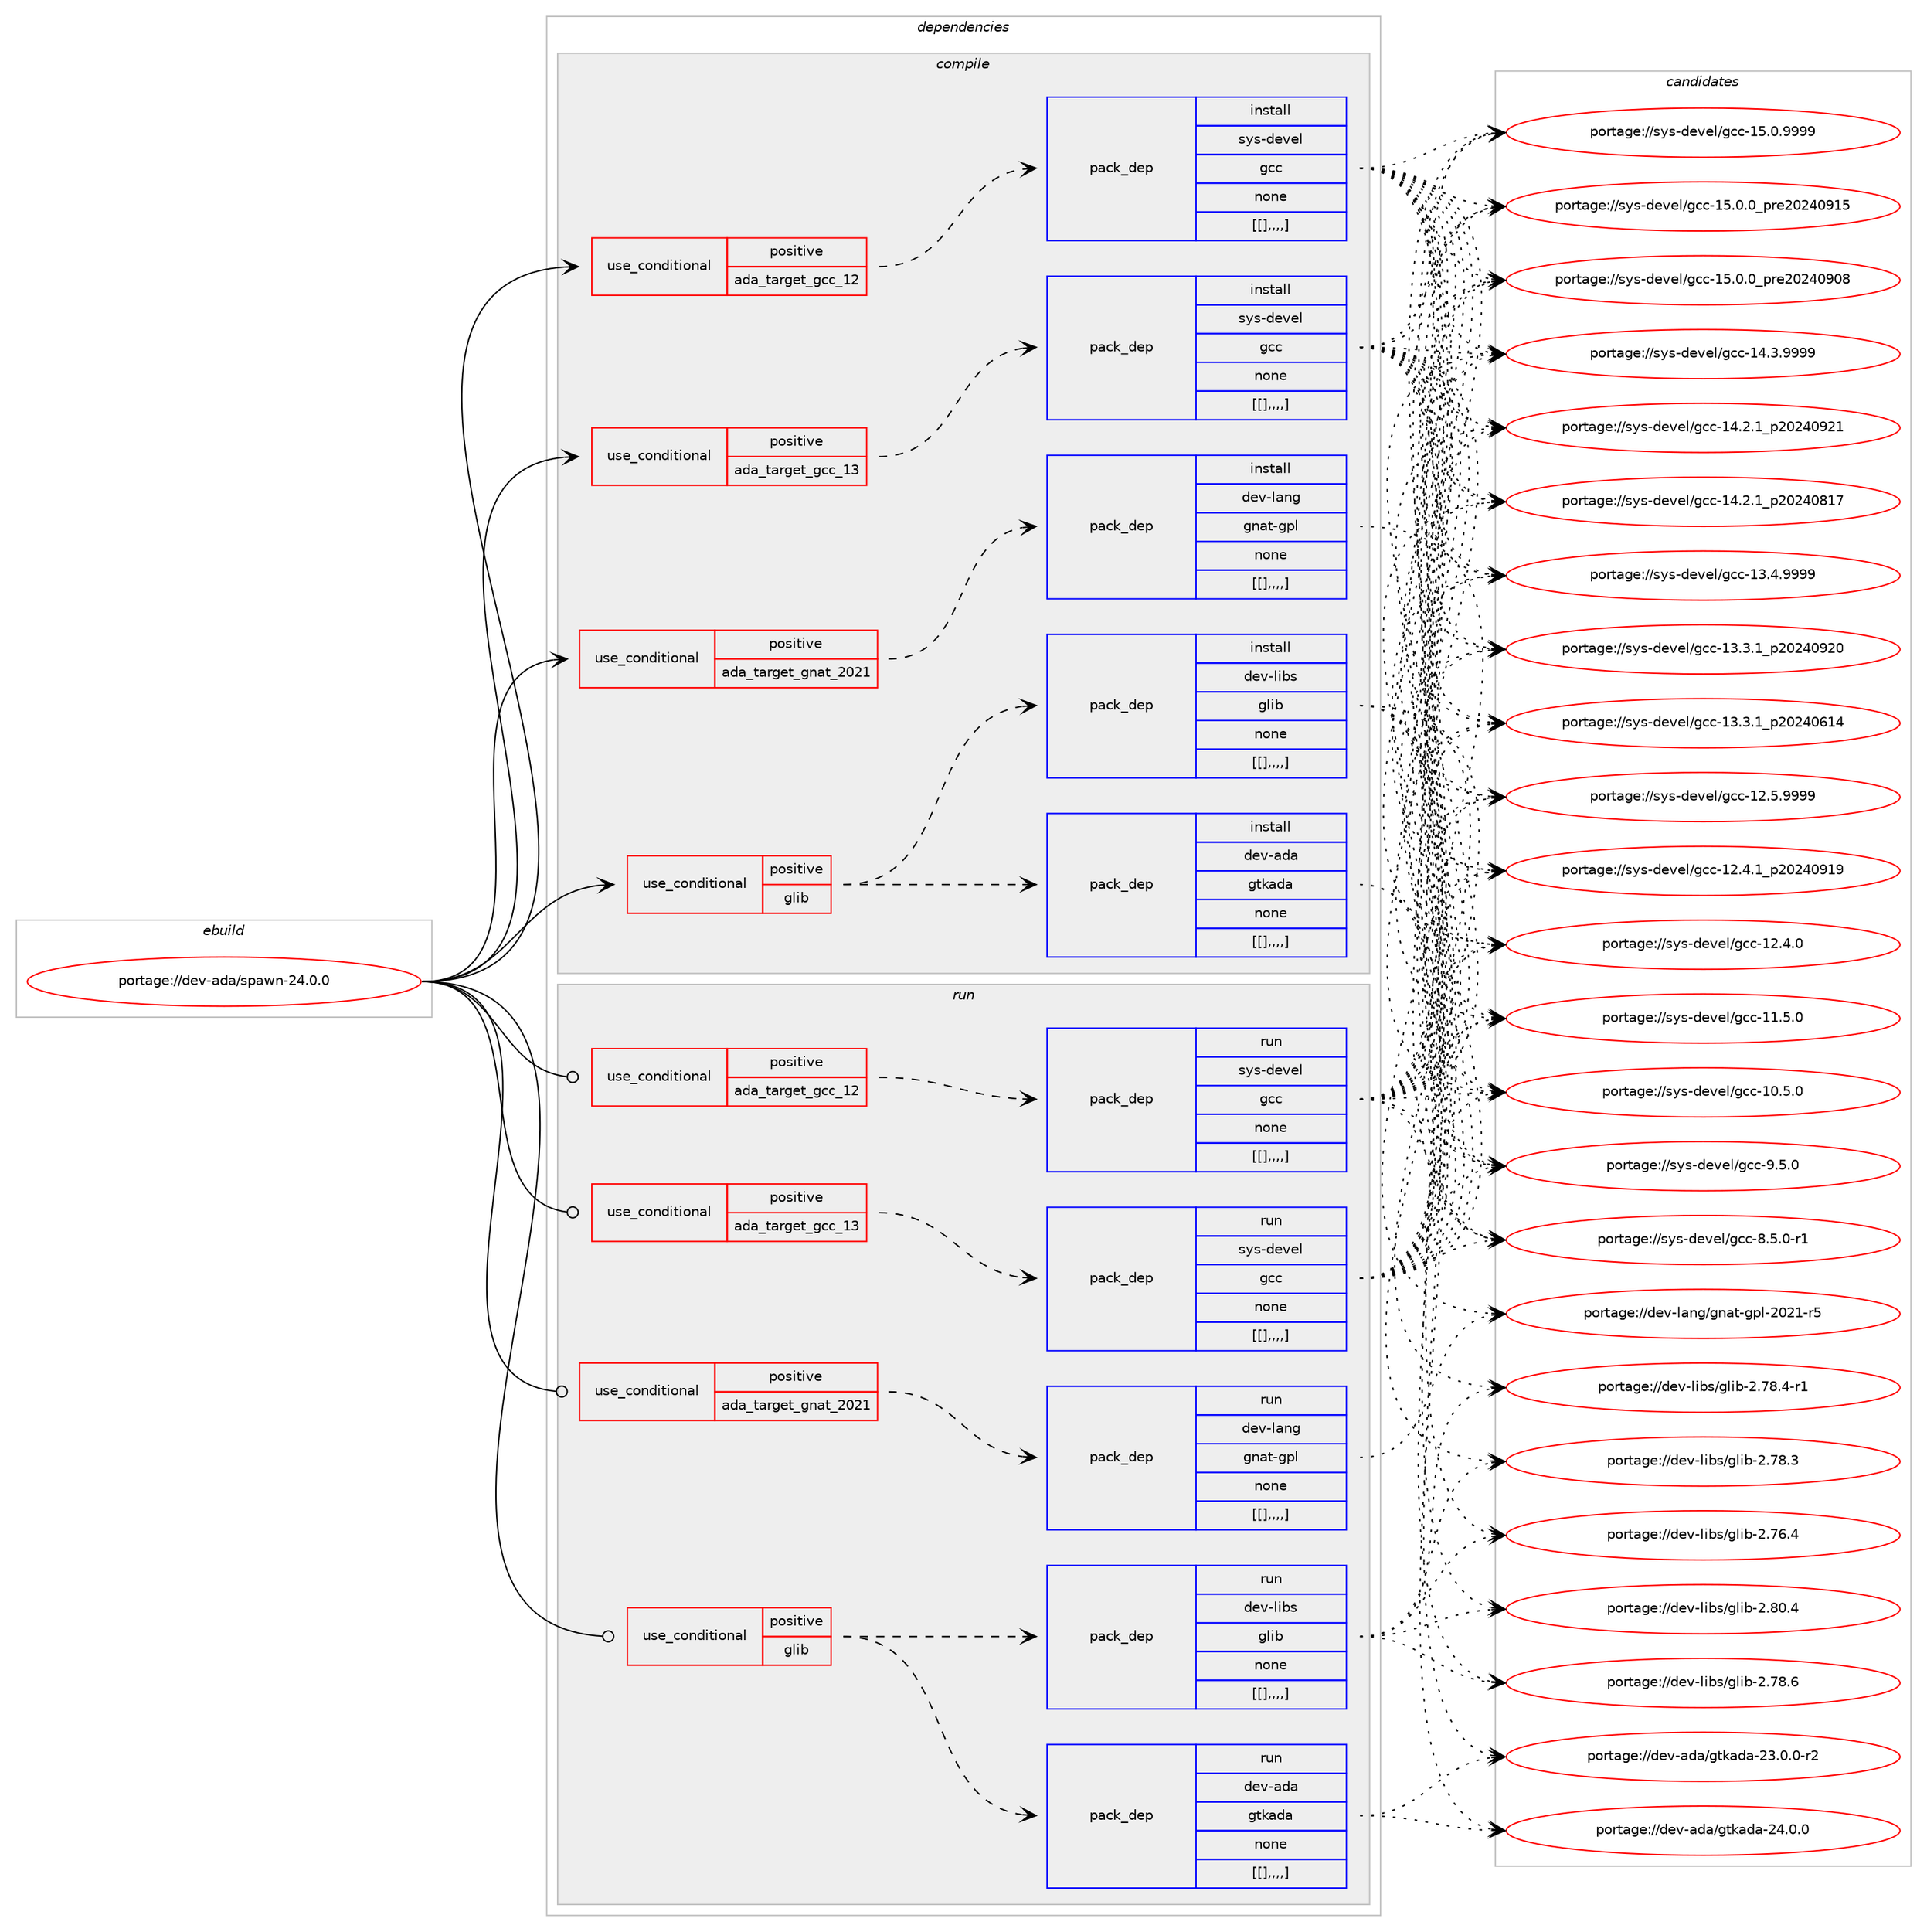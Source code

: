 digraph prolog {

# *************
# Graph options
# *************

newrank=true;
concentrate=true;
compound=true;
graph [rankdir=LR,fontname=Helvetica,fontsize=10,ranksep=1.5];#, ranksep=2.5, nodesep=0.2];
edge  [arrowhead=vee];
node  [fontname=Helvetica,fontsize=10];

# **********
# The ebuild
# **********

subgraph cluster_leftcol {
color=gray;
label=<<i>ebuild</i>>;
id [label="portage://dev-ada/spawn-24.0.0", color=red, width=4, href="../dev-ada/spawn-24.0.0.svg"];
}

# ****************
# The dependencies
# ****************

subgraph cluster_midcol {
color=gray;
label=<<i>dependencies</i>>;
subgraph cluster_compile {
fillcolor="#eeeeee";
style=filled;
label=<<i>compile</i>>;
subgraph cond16898 {
dependency63815 [label=<<TABLE BORDER="0" CELLBORDER="1" CELLSPACING="0" CELLPADDING="4"><TR><TD ROWSPAN="3" CELLPADDING="10">use_conditional</TD></TR><TR><TD>positive</TD></TR><TR><TD>ada_target_gcc_12</TD></TR></TABLE>>, shape=none, color=red];
subgraph pack46000 {
dependency63816 [label=<<TABLE BORDER="0" CELLBORDER="1" CELLSPACING="0" CELLPADDING="4" WIDTH="220"><TR><TD ROWSPAN="6" CELLPADDING="30">pack_dep</TD></TR><TR><TD WIDTH="110">install</TD></TR><TR><TD>sys-devel</TD></TR><TR><TD>gcc</TD></TR><TR><TD>none</TD></TR><TR><TD>[[],,,,]</TD></TR></TABLE>>, shape=none, color=blue];
}
dependency63815:e -> dependency63816:w [weight=20,style="dashed",arrowhead="vee"];
}
id:e -> dependency63815:w [weight=20,style="solid",arrowhead="vee"];
subgraph cond16899 {
dependency63817 [label=<<TABLE BORDER="0" CELLBORDER="1" CELLSPACING="0" CELLPADDING="4"><TR><TD ROWSPAN="3" CELLPADDING="10">use_conditional</TD></TR><TR><TD>positive</TD></TR><TR><TD>ada_target_gcc_13</TD></TR></TABLE>>, shape=none, color=red];
subgraph pack46001 {
dependency63818 [label=<<TABLE BORDER="0" CELLBORDER="1" CELLSPACING="0" CELLPADDING="4" WIDTH="220"><TR><TD ROWSPAN="6" CELLPADDING="30">pack_dep</TD></TR><TR><TD WIDTH="110">install</TD></TR><TR><TD>sys-devel</TD></TR><TR><TD>gcc</TD></TR><TR><TD>none</TD></TR><TR><TD>[[],,,,]</TD></TR></TABLE>>, shape=none, color=blue];
}
dependency63817:e -> dependency63818:w [weight=20,style="dashed",arrowhead="vee"];
}
id:e -> dependency63817:w [weight=20,style="solid",arrowhead="vee"];
subgraph cond16900 {
dependency63819 [label=<<TABLE BORDER="0" CELLBORDER="1" CELLSPACING="0" CELLPADDING="4"><TR><TD ROWSPAN="3" CELLPADDING="10">use_conditional</TD></TR><TR><TD>positive</TD></TR><TR><TD>ada_target_gnat_2021</TD></TR></TABLE>>, shape=none, color=red];
subgraph pack46002 {
dependency63820 [label=<<TABLE BORDER="0" CELLBORDER="1" CELLSPACING="0" CELLPADDING="4" WIDTH="220"><TR><TD ROWSPAN="6" CELLPADDING="30">pack_dep</TD></TR><TR><TD WIDTH="110">install</TD></TR><TR><TD>dev-lang</TD></TR><TR><TD>gnat-gpl</TD></TR><TR><TD>none</TD></TR><TR><TD>[[],,,,]</TD></TR></TABLE>>, shape=none, color=blue];
}
dependency63819:e -> dependency63820:w [weight=20,style="dashed",arrowhead="vee"];
}
id:e -> dependency63819:w [weight=20,style="solid",arrowhead="vee"];
subgraph cond16901 {
dependency63821 [label=<<TABLE BORDER="0" CELLBORDER="1" CELLSPACING="0" CELLPADDING="4"><TR><TD ROWSPAN="3" CELLPADDING="10">use_conditional</TD></TR><TR><TD>positive</TD></TR><TR><TD>glib</TD></TR></TABLE>>, shape=none, color=red];
subgraph pack46003 {
dependency63822 [label=<<TABLE BORDER="0" CELLBORDER="1" CELLSPACING="0" CELLPADDING="4" WIDTH="220"><TR><TD ROWSPAN="6" CELLPADDING="30">pack_dep</TD></TR><TR><TD WIDTH="110">install</TD></TR><TR><TD>dev-ada</TD></TR><TR><TD>gtkada</TD></TR><TR><TD>none</TD></TR><TR><TD>[[],,,,]</TD></TR></TABLE>>, shape=none, color=blue];
}
dependency63821:e -> dependency63822:w [weight=20,style="dashed",arrowhead="vee"];
subgraph pack46004 {
dependency63823 [label=<<TABLE BORDER="0" CELLBORDER="1" CELLSPACING="0" CELLPADDING="4" WIDTH="220"><TR><TD ROWSPAN="6" CELLPADDING="30">pack_dep</TD></TR><TR><TD WIDTH="110">install</TD></TR><TR><TD>dev-libs</TD></TR><TR><TD>glib</TD></TR><TR><TD>none</TD></TR><TR><TD>[[],,,,]</TD></TR></TABLE>>, shape=none, color=blue];
}
dependency63821:e -> dependency63823:w [weight=20,style="dashed",arrowhead="vee"];
}
id:e -> dependency63821:w [weight=20,style="solid",arrowhead="vee"];
}
subgraph cluster_compileandrun {
fillcolor="#eeeeee";
style=filled;
label=<<i>compile and run</i>>;
}
subgraph cluster_run {
fillcolor="#eeeeee";
style=filled;
label=<<i>run</i>>;
subgraph cond16902 {
dependency63824 [label=<<TABLE BORDER="0" CELLBORDER="1" CELLSPACING="0" CELLPADDING="4"><TR><TD ROWSPAN="3" CELLPADDING="10">use_conditional</TD></TR><TR><TD>positive</TD></TR><TR><TD>ada_target_gcc_12</TD></TR></TABLE>>, shape=none, color=red];
subgraph pack46005 {
dependency63825 [label=<<TABLE BORDER="0" CELLBORDER="1" CELLSPACING="0" CELLPADDING="4" WIDTH="220"><TR><TD ROWSPAN="6" CELLPADDING="30">pack_dep</TD></TR><TR><TD WIDTH="110">run</TD></TR><TR><TD>sys-devel</TD></TR><TR><TD>gcc</TD></TR><TR><TD>none</TD></TR><TR><TD>[[],,,,]</TD></TR></TABLE>>, shape=none, color=blue];
}
dependency63824:e -> dependency63825:w [weight=20,style="dashed",arrowhead="vee"];
}
id:e -> dependency63824:w [weight=20,style="solid",arrowhead="odot"];
subgraph cond16903 {
dependency63826 [label=<<TABLE BORDER="0" CELLBORDER="1" CELLSPACING="0" CELLPADDING="4"><TR><TD ROWSPAN="3" CELLPADDING="10">use_conditional</TD></TR><TR><TD>positive</TD></TR><TR><TD>ada_target_gcc_13</TD></TR></TABLE>>, shape=none, color=red];
subgraph pack46006 {
dependency63827 [label=<<TABLE BORDER="0" CELLBORDER="1" CELLSPACING="0" CELLPADDING="4" WIDTH="220"><TR><TD ROWSPAN="6" CELLPADDING="30">pack_dep</TD></TR><TR><TD WIDTH="110">run</TD></TR><TR><TD>sys-devel</TD></TR><TR><TD>gcc</TD></TR><TR><TD>none</TD></TR><TR><TD>[[],,,,]</TD></TR></TABLE>>, shape=none, color=blue];
}
dependency63826:e -> dependency63827:w [weight=20,style="dashed",arrowhead="vee"];
}
id:e -> dependency63826:w [weight=20,style="solid",arrowhead="odot"];
subgraph cond16904 {
dependency63828 [label=<<TABLE BORDER="0" CELLBORDER="1" CELLSPACING="0" CELLPADDING="4"><TR><TD ROWSPAN="3" CELLPADDING="10">use_conditional</TD></TR><TR><TD>positive</TD></TR><TR><TD>ada_target_gnat_2021</TD></TR></TABLE>>, shape=none, color=red];
subgraph pack46007 {
dependency63829 [label=<<TABLE BORDER="0" CELLBORDER="1" CELLSPACING="0" CELLPADDING="4" WIDTH="220"><TR><TD ROWSPAN="6" CELLPADDING="30">pack_dep</TD></TR><TR><TD WIDTH="110">run</TD></TR><TR><TD>dev-lang</TD></TR><TR><TD>gnat-gpl</TD></TR><TR><TD>none</TD></TR><TR><TD>[[],,,,]</TD></TR></TABLE>>, shape=none, color=blue];
}
dependency63828:e -> dependency63829:w [weight=20,style="dashed",arrowhead="vee"];
}
id:e -> dependency63828:w [weight=20,style="solid",arrowhead="odot"];
subgraph cond16905 {
dependency63830 [label=<<TABLE BORDER="0" CELLBORDER="1" CELLSPACING="0" CELLPADDING="4"><TR><TD ROWSPAN="3" CELLPADDING="10">use_conditional</TD></TR><TR><TD>positive</TD></TR><TR><TD>glib</TD></TR></TABLE>>, shape=none, color=red];
subgraph pack46008 {
dependency63831 [label=<<TABLE BORDER="0" CELLBORDER="1" CELLSPACING="0" CELLPADDING="4" WIDTH="220"><TR><TD ROWSPAN="6" CELLPADDING="30">pack_dep</TD></TR><TR><TD WIDTH="110">run</TD></TR><TR><TD>dev-ada</TD></TR><TR><TD>gtkada</TD></TR><TR><TD>none</TD></TR><TR><TD>[[],,,,]</TD></TR></TABLE>>, shape=none, color=blue];
}
dependency63830:e -> dependency63831:w [weight=20,style="dashed",arrowhead="vee"];
subgraph pack46009 {
dependency63832 [label=<<TABLE BORDER="0" CELLBORDER="1" CELLSPACING="0" CELLPADDING="4" WIDTH="220"><TR><TD ROWSPAN="6" CELLPADDING="30">pack_dep</TD></TR><TR><TD WIDTH="110">run</TD></TR><TR><TD>dev-libs</TD></TR><TR><TD>glib</TD></TR><TR><TD>none</TD></TR><TR><TD>[[],,,,]</TD></TR></TABLE>>, shape=none, color=blue];
}
dependency63830:e -> dependency63832:w [weight=20,style="dashed",arrowhead="vee"];
}
id:e -> dependency63830:w [weight=20,style="solid",arrowhead="odot"];
}
}

# **************
# The candidates
# **************

subgraph cluster_choices {
rank=same;
color=gray;
label=<<i>candidates</i>>;

subgraph choice46000 {
color=black;
nodesep=1;
choice1151211154510010111810110847103999945495346484657575757 [label="portage://sys-devel/gcc-15.0.9999", color=red, width=4,href="../sys-devel/gcc-15.0.9999.svg"];
choice1151211154510010111810110847103999945495346484648951121141015048505248574953 [label="portage://sys-devel/gcc-15.0.0_pre20240915", color=red, width=4,href="../sys-devel/gcc-15.0.0_pre20240915.svg"];
choice1151211154510010111810110847103999945495346484648951121141015048505248574856 [label="portage://sys-devel/gcc-15.0.0_pre20240908", color=red, width=4,href="../sys-devel/gcc-15.0.0_pre20240908.svg"];
choice1151211154510010111810110847103999945495246514657575757 [label="portage://sys-devel/gcc-14.3.9999", color=red, width=4,href="../sys-devel/gcc-14.3.9999.svg"];
choice1151211154510010111810110847103999945495246504649951125048505248575049 [label="portage://sys-devel/gcc-14.2.1_p20240921", color=red, width=4,href="../sys-devel/gcc-14.2.1_p20240921.svg"];
choice1151211154510010111810110847103999945495246504649951125048505248564955 [label="portage://sys-devel/gcc-14.2.1_p20240817", color=red, width=4,href="../sys-devel/gcc-14.2.1_p20240817.svg"];
choice1151211154510010111810110847103999945495146524657575757 [label="portage://sys-devel/gcc-13.4.9999", color=red, width=4,href="../sys-devel/gcc-13.4.9999.svg"];
choice1151211154510010111810110847103999945495146514649951125048505248575048 [label="portage://sys-devel/gcc-13.3.1_p20240920", color=red, width=4,href="../sys-devel/gcc-13.3.1_p20240920.svg"];
choice1151211154510010111810110847103999945495146514649951125048505248544952 [label="portage://sys-devel/gcc-13.3.1_p20240614", color=red, width=4,href="../sys-devel/gcc-13.3.1_p20240614.svg"];
choice1151211154510010111810110847103999945495046534657575757 [label="portage://sys-devel/gcc-12.5.9999", color=red, width=4,href="../sys-devel/gcc-12.5.9999.svg"];
choice1151211154510010111810110847103999945495046524649951125048505248574957 [label="portage://sys-devel/gcc-12.4.1_p20240919", color=red, width=4,href="../sys-devel/gcc-12.4.1_p20240919.svg"];
choice1151211154510010111810110847103999945495046524648 [label="portage://sys-devel/gcc-12.4.0", color=red, width=4,href="../sys-devel/gcc-12.4.0.svg"];
choice1151211154510010111810110847103999945494946534648 [label="portage://sys-devel/gcc-11.5.0", color=red, width=4,href="../sys-devel/gcc-11.5.0.svg"];
choice1151211154510010111810110847103999945494846534648 [label="portage://sys-devel/gcc-10.5.0", color=red, width=4,href="../sys-devel/gcc-10.5.0.svg"];
choice11512111545100101118101108471039999455746534648 [label="portage://sys-devel/gcc-9.5.0", color=red, width=4,href="../sys-devel/gcc-9.5.0.svg"];
choice115121115451001011181011084710399994556465346484511449 [label="portage://sys-devel/gcc-8.5.0-r1", color=red, width=4,href="../sys-devel/gcc-8.5.0-r1.svg"];
dependency63816:e -> choice1151211154510010111810110847103999945495346484657575757:w [style=dotted,weight="100"];
dependency63816:e -> choice1151211154510010111810110847103999945495346484648951121141015048505248574953:w [style=dotted,weight="100"];
dependency63816:e -> choice1151211154510010111810110847103999945495346484648951121141015048505248574856:w [style=dotted,weight="100"];
dependency63816:e -> choice1151211154510010111810110847103999945495246514657575757:w [style=dotted,weight="100"];
dependency63816:e -> choice1151211154510010111810110847103999945495246504649951125048505248575049:w [style=dotted,weight="100"];
dependency63816:e -> choice1151211154510010111810110847103999945495246504649951125048505248564955:w [style=dotted,weight="100"];
dependency63816:e -> choice1151211154510010111810110847103999945495146524657575757:w [style=dotted,weight="100"];
dependency63816:e -> choice1151211154510010111810110847103999945495146514649951125048505248575048:w [style=dotted,weight="100"];
dependency63816:e -> choice1151211154510010111810110847103999945495146514649951125048505248544952:w [style=dotted,weight="100"];
dependency63816:e -> choice1151211154510010111810110847103999945495046534657575757:w [style=dotted,weight="100"];
dependency63816:e -> choice1151211154510010111810110847103999945495046524649951125048505248574957:w [style=dotted,weight="100"];
dependency63816:e -> choice1151211154510010111810110847103999945495046524648:w [style=dotted,weight="100"];
dependency63816:e -> choice1151211154510010111810110847103999945494946534648:w [style=dotted,weight="100"];
dependency63816:e -> choice1151211154510010111810110847103999945494846534648:w [style=dotted,weight="100"];
dependency63816:e -> choice11512111545100101118101108471039999455746534648:w [style=dotted,weight="100"];
dependency63816:e -> choice115121115451001011181011084710399994556465346484511449:w [style=dotted,weight="100"];
}
subgraph choice46001 {
color=black;
nodesep=1;
choice1151211154510010111810110847103999945495346484657575757 [label="portage://sys-devel/gcc-15.0.9999", color=red, width=4,href="../sys-devel/gcc-15.0.9999.svg"];
choice1151211154510010111810110847103999945495346484648951121141015048505248574953 [label="portage://sys-devel/gcc-15.0.0_pre20240915", color=red, width=4,href="../sys-devel/gcc-15.0.0_pre20240915.svg"];
choice1151211154510010111810110847103999945495346484648951121141015048505248574856 [label="portage://sys-devel/gcc-15.0.0_pre20240908", color=red, width=4,href="../sys-devel/gcc-15.0.0_pre20240908.svg"];
choice1151211154510010111810110847103999945495246514657575757 [label="portage://sys-devel/gcc-14.3.9999", color=red, width=4,href="../sys-devel/gcc-14.3.9999.svg"];
choice1151211154510010111810110847103999945495246504649951125048505248575049 [label="portage://sys-devel/gcc-14.2.1_p20240921", color=red, width=4,href="../sys-devel/gcc-14.2.1_p20240921.svg"];
choice1151211154510010111810110847103999945495246504649951125048505248564955 [label="portage://sys-devel/gcc-14.2.1_p20240817", color=red, width=4,href="../sys-devel/gcc-14.2.1_p20240817.svg"];
choice1151211154510010111810110847103999945495146524657575757 [label="portage://sys-devel/gcc-13.4.9999", color=red, width=4,href="../sys-devel/gcc-13.4.9999.svg"];
choice1151211154510010111810110847103999945495146514649951125048505248575048 [label="portage://sys-devel/gcc-13.3.1_p20240920", color=red, width=4,href="../sys-devel/gcc-13.3.1_p20240920.svg"];
choice1151211154510010111810110847103999945495146514649951125048505248544952 [label="portage://sys-devel/gcc-13.3.1_p20240614", color=red, width=4,href="../sys-devel/gcc-13.3.1_p20240614.svg"];
choice1151211154510010111810110847103999945495046534657575757 [label="portage://sys-devel/gcc-12.5.9999", color=red, width=4,href="../sys-devel/gcc-12.5.9999.svg"];
choice1151211154510010111810110847103999945495046524649951125048505248574957 [label="portage://sys-devel/gcc-12.4.1_p20240919", color=red, width=4,href="../sys-devel/gcc-12.4.1_p20240919.svg"];
choice1151211154510010111810110847103999945495046524648 [label="portage://sys-devel/gcc-12.4.0", color=red, width=4,href="../sys-devel/gcc-12.4.0.svg"];
choice1151211154510010111810110847103999945494946534648 [label="portage://sys-devel/gcc-11.5.0", color=red, width=4,href="../sys-devel/gcc-11.5.0.svg"];
choice1151211154510010111810110847103999945494846534648 [label="portage://sys-devel/gcc-10.5.0", color=red, width=4,href="../sys-devel/gcc-10.5.0.svg"];
choice11512111545100101118101108471039999455746534648 [label="portage://sys-devel/gcc-9.5.0", color=red, width=4,href="../sys-devel/gcc-9.5.0.svg"];
choice115121115451001011181011084710399994556465346484511449 [label="portage://sys-devel/gcc-8.5.0-r1", color=red, width=4,href="../sys-devel/gcc-8.5.0-r1.svg"];
dependency63818:e -> choice1151211154510010111810110847103999945495346484657575757:w [style=dotted,weight="100"];
dependency63818:e -> choice1151211154510010111810110847103999945495346484648951121141015048505248574953:w [style=dotted,weight="100"];
dependency63818:e -> choice1151211154510010111810110847103999945495346484648951121141015048505248574856:w [style=dotted,weight="100"];
dependency63818:e -> choice1151211154510010111810110847103999945495246514657575757:w [style=dotted,weight="100"];
dependency63818:e -> choice1151211154510010111810110847103999945495246504649951125048505248575049:w [style=dotted,weight="100"];
dependency63818:e -> choice1151211154510010111810110847103999945495246504649951125048505248564955:w [style=dotted,weight="100"];
dependency63818:e -> choice1151211154510010111810110847103999945495146524657575757:w [style=dotted,weight="100"];
dependency63818:e -> choice1151211154510010111810110847103999945495146514649951125048505248575048:w [style=dotted,weight="100"];
dependency63818:e -> choice1151211154510010111810110847103999945495146514649951125048505248544952:w [style=dotted,weight="100"];
dependency63818:e -> choice1151211154510010111810110847103999945495046534657575757:w [style=dotted,weight="100"];
dependency63818:e -> choice1151211154510010111810110847103999945495046524649951125048505248574957:w [style=dotted,weight="100"];
dependency63818:e -> choice1151211154510010111810110847103999945495046524648:w [style=dotted,weight="100"];
dependency63818:e -> choice1151211154510010111810110847103999945494946534648:w [style=dotted,weight="100"];
dependency63818:e -> choice1151211154510010111810110847103999945494846534648:w [style=dotted,weight="100"];
dependency63818:e -> choice11512111545100101118101108471039999455746534648:w [style=dotted,weight="100"];
dependency63818:e -> choice115121115451001011181011084710399994556465346484511449:w [style=dotted,weight="100"];
}
subgraph choice46002 {
color=black;
nodesep=1;
choice100101118451089711010347103110971164510311210845504850494511453 [label="portage://dev-lang/gnat-gpl-2021-r5", color=red, width=4,href="../dev-lang/gnat-gpl-2021-r5.svg"];
dependency63820:e -> choice100101118451089711010347103110971164510311210845504850494511453:w [style=dotted,weight="100"];
}
subgraph choice46003 {
color=black;
nodesep=1;
choice10010111845971009747103116107971009745505246484648 [label="portage://dev-ada/gtkada-24.0.0", color=red, width=4,href="../dev-ada/gtkada-24.0.0.svg"];
choice100101118459710097471031161079710097455051464846484511450 [label="portage://dev-ada/gtkada-23.0.0-r2", color=red, width=4,href="../dev-ada/gtkada-23.0.0-r2.svg"];
dependency63822:e -> choice10010111845971009747103116107971009745505246484648:w [style=dotted,weight="100"];
dependency63822:e -> choice100101118459710097471031161079710097455051464846484511450:w [style=dotted,weight="100"];
}
subgraph choice46004 {
color=black;
nodesep=1;
choice1001011184510810598115471031081059845504656484652 [label="portage://dev-libs/glib-2.80.4", color=red, width=4,href="../dev-libs/glib-2.80.4.svg"];
choice1001011184510810598115471031081059845504655564654 [label="portage://dev-libs/glib-2.78.6", color=red, width=4,href="../dev-libs/glib-2.78.6.svg"];
choice10010111845108105981154710310810598455046555646524511449 [label="portage://dev-libs/glib-2.78.4-r1", color=red, width=4,href="../dev-libs/glib-2.78.4-r1.svg"];
choice1001011184510810598115471031081059845504655564651 [label="portage://dev-libs/glib-2.78.3", color=red, width=4,href="../dev-libs/glib-2.78.3.svg"];
choice1001011184510810598115471031081059845504655544652 [label="portage://dev-libs/glib-2.76.4", color=red, width=4,href="../dev-libs/glib-2.76.4.svg"];
dependency63823:e -> choice1001011184510810598115471031081059845504656484652:w [style=dotted,weight="100"];
dependency63823:e -> choice1001011184510810598115471031081059845504655564654:w [style=dotted,weight="100"];
dependency63823:e -> choice10010111845108105981154710310810598455046555646524511449:w [style=dotted,weight="100"];
dependency63823:e -> choice1001011184510810598115471031081059845504655564651:w [style=dotted,weight="100"];
dependency63823:e -> choice1001011184510810598115471031081059845504655544652:w [style=dotted,weight="100"];
}
subgraph choice46005 {
color=black;
nodesep=1;
choice1151211154510010111810110847103999945495346484657575757 [label="portage://sys-devel/gcc-15.0.9999", color=red, width=4,href="../sys-devel/gcc-15.0.9999.svg"];
choice1151211154510010111810110847103999945495346484648951121141015048505248574953 [label="portage://sys-devel/gcc-15.0.0_pre20240915", color=red, width=4,href="../sys-devel/gcc-15.0.0_pre20240915.svg"];
choice1151211154510010111810110847103999945495346484648951121141015048505248574856 [label="portage://sys-devel/gcc-15.0.0_pre20240908", color=red, width=4,href="../sys-devel/gcc-15.0.0_pre20240908.svg"];
choice1151211154510010111810110847103999945495246514657575757 [label="portage://sys-devel/gcc-14.3.9999", color=red, width=4,href="../sys-devel/gcc-14.3.9999.svg"];
choice1151211154510010111810110847103999945495246504649951125048505248575049 [label="portage://sys-devel/gcc-14.2.1_p20240921", color=red, width=4,href="../sys-devel/gcc-14.2.1_p20240921.svg"];
choice1151211154510010111810110847103999945495246504649951125048505248564955 [label="portage://sys-devel/gcc-14.2.1_p20240817", color=red, width=4,href="../sys-devel/gcc-14.2.1_p20240817.svg"];
choice1151211154510010111810110847103999945495146524657575757 [label="portage://sys-devel/gcc-13.4.9999", color=red, width=4,href="../sys-devel/gcc-13.4.9999.svg"];
choice1151211154510010111810110847103999945495146514649951125048505248575048 [label="portage://sys-devel/gcc-13.3.1_p20240920", color=red, width=4,href="../sys-devel/gcc-13.3.1_p20240920.svg"];
choice1151211154510010111810110847103999945495146514649951125048505248544952 [label="portage://sys-devel/gcc-13.3.1_p20240614", color=red, width=4,href="../sys-devel/gcc-13.3.1_p20240614.svg"];
choice1151211154510010111810110847103999945495046534657575757 [label="portage://sys-devel/gcc-12.5.9999", color=red, width=4,href="../sys-devel/gcc-12.5.9999.svg"];
choice1151211154510010111810110847103999945495046524649951125048505248574957 [label="portage://sys-devel/gcc-12.4.1_p20240919", color=red, width=4,href="../sys-devel/gcc-12.4.1_p20240919.svg"];
choice1151211154510010111810110847103999945495046524648 [label="portage://sys-devel/gcc-12.4.0", color=red, width=4,href="../sys-devel/gcc-12.4.0.svg"];
choice1151211154510010111810110847103999945494946534648 [label="portage://sys-devel/gcc-11.5.0", color=red, width=4,href="../sys-devel/gcc-11.5.0.svg"];
choice1151211154510010111810110847103999945494846534648 [label="portage://sys-devel/gcc-10.5.0", color=red, width=4,href="../sys-devel/gcc-10.5.0.svg"];
choice11512111545100101118101108471039999455746534648 [label="portage://sys-devel/gcc-9.5.0", color=red, width=4,href="../sys-devel/gcc-9.5.0.svg"];
choice115121115451001011181011084710399994556465346484511449 [label="portage://sys-devel/gcc-8.5.0-r1", color=red, width=4,href="../sys-devel/gcc-8.5.0-r1.svg"];
dependency63825:e -> choice1151211154510010111810110847103999945495346484657575757:w [style=dotted,weight="100"];
dependency63825:e -> choice1151211154510010111810110847103999945495346484648951121141015048505248574953:w [style=dotted,weight="100"];
dependency63825:e -> choice1151211154510010111810110847103999945495346484648951121141015048505248574856:w [style=dotted,weight="100"];
dependency63825:e -> choice1151211154510010111810110847103999945495246514657575757:w [style=dotted,weight="100"];
dependency63825:e -> choice1151211154510010111810110847103999945495246504649951125048505248575049:w [style=dotted,weight="100"];
dependency63825:e -> choice1151211154510010111810110847103999945495246504649951125048505248564955:w [style=dotted,weight="100"];
dependency63825:e -> choice1151211154510010111810110847103999945495146524657575757:w [style=dotted,weight="100"];
dependency63825:e -> choice1151211154510010111810110847103999945495146514649951125048505248575048:w [style=dotted,weight="100"];
dependency63825:e -> choice1151211154510010111810110847103999945495146514649951125048505248544952:w [style=dotted,weight="100"];
dependency63825:e -> choice1151211154510010111810110847103999945495046534657575757:w [style=dotted,weight="100"];
dependency63825:e -> choice1151211154510010111810110847103999945495046524649951125048505248574957:w [style=dotted,weight="100"];
dependency63825:e -> choice1151211154510010111810110847103999945495046524648:w [style=dotted,weight="100"];
dependency63825:e -> choice1151211154510010111810110847103999945494946534648:w [style=dotted,weight="100"];
dependency63825:e -> choice1151211154510010111810110847103999945494846534648:w [style=dotted,weight="100"];
dependency63825:e -> choice11512111545100101118101108471039999455746534648:w [style=dotted,weight="100"];
dependency63825:e -> choice115121115451001011181011084710399994556465346484511449:w [style=dotted,weight="100"];
}
subgraph choice46006 {
color=black;
nodesep=1;
choice1151211154510010111810110847103999945495346484657575757 [label="portage://sys-devel/gcc-15.0.9999", color=red, width=4,href="../sys-devel/gcc-15.0.9999.svg"];
choice1151211154510010111810110847103999945495346484648951121141015048505248574953 [label="portage://sys-devel/gcc-15.0.0_pre20240915", color=red, width=4,href="../sys-devel/gcc-15.0.0_pre20240915.svg"];
choice1151211154510010111810110847103999945495346484648951121141015048505248574856 [label="portage://sys-devel/gcc-15.0.0_pre20240908", color=red, width=4,href="../sys-devel/gcc-15.0.0_pre20240908.svg"];
choice1151211154510010111810110847103999945495246514657575757 [label="portage://sys-devel/gcc-14.3.9999", color=red, width=4,href="../sys-devel/gcc-14.3.9999.svg"];
choice1151211154510010111810110847103999945495246504649951125048505248575049 [label="portage://sys-devel/gcc-14.2.1_p20240921", color=red, width=4,href="../sys-devel/gcc-14.2.1_p20240921.svg"];
choice1151211154510010111810110847103999945495246504649951125048505248564955 [label="portage://sys-devel/gcc-14.2.1_p20240817", color=red, width=4,href="../sys-devel/gcc-14.2.1_p20240817.svg"];
choice1151211154510010111810110847103999945495146524657575757 [label="portage://sys-devel/gcc-13.4.9999", color=red, width=4,href="../sys-devel/gcc-13.4.9999.svg"];
choice1151211154510010111810110847103999945495146514649951125048505248575048 [label="portage://sys-devel/gcc-13.3.1_p20240920", color=red, width=4,href="../sys-devel/gcc-13.3.1_p20240920.svg"];
choice1151211154510010111810110847103999945495146514649951125048505248544952 [label="portage://sys-devel/gcc-13.3.1_p20240614", color=red, width=4,href="../sys-devel/gcc-13.3.1_p20240614.svg"];
choice1151211154510010111810110847103999945495046534657575757 [label="portage://sys-devel/gcc-12.5.9999", color=red, width=4,href="../sys-devel/gcc-12.5.9999.svg"];
choice1151211154510010111810110847103999945495046524649951125048505248574957 [label="portage://sys-devel/gcc-12.4.1_p20240919", color=red, width=4,href="../sys-devel/gcc-12.4.1_p20240919.svg"];
choice1151211154510010111810110847103999945495046524648 [label="portage://sys-devel/gcc-12.4.0", color=red, width=4,href="../sys-devel/gcc-12.4.0.svg"];
choice1151211154510010111810110847103999945494946534648 [label="portage://sys-devel/gcc-11.5.0", color=red, width=4,href="../sys-devel/gcc-11.5.0.svg"];
choice1151211154510010111810110847103999945494846534648 [label="portage://sys-devel/gcc-10.5.0", color=red, width=4,href="../sys-devel/gcc-10.5.0.svg"];
choice11512111545100101118101108471039999455746534648 [label="portage://sys-devel/gcc-9.5.0", color=red, width=4,href="../sys-devel/gcc-9.5.0.svg"];
choice115121115451001011181011084710399994556465346484511449 [label="portage://sys-devel/gcc-8.5.0-r1", color=red, width=4,href="../sys-devel/gcc-8.5.0-r1.svg"];
dependency63827:e -> choice1151211154510010111810110847103999945495346484657575757:w [style=dotted,weight="100"];
dependency63827:e -> choice1151211154510010111810110847103999945495346484648951121141015048505248574953:w [style=dotted,weight="100"];
dependency63827:e -> choice1151211154510010111810110847103999945495346484648951121141015048505248574856:w [style=dotted,weight="100"];
dependency63827:e -> choice1151211154510010111810110847103999945495246514657575757:w [style=dotted,weight="100"];
dependency63827:e -> choice1151211154510010111810110847103999945495246504649951125048505248575049:w [style=dotted,weight="100"];
dependency63827:e -> choice1151211154510010111810110847103999945495246504649951125048505248564955:w [style=dotted,weight="100"];
dependency63827:e -> choice1151211154510010111810110847103999945495146524657575757:w [style=dotted,weight="100"];
dependency63827:e -> choice1151211154510010111810110847103999945495146514649951125048505248575048:w [style=dotted,weight="100"];
dependency63827:e -> choice1151211154510010111810110847103999945495146514649951125048505248544952:w [style=dotted,weight="100"];
dependency63827:e -> choice1151211154510010111810110847103999945495046534657575757:w [style=dotted,weight="100"];
dependency63827:e -> choice1151211154510010111810110847103999945495046524649951125048505248574957:w [style=dotted,weight="100"];
dependency63827:e -> choice1151211154510010111810110847103999945495046524648:w [style=dotted,weight="100"];
dependency63827:e -> choice1151211154510010111810110847103999945494946534648:w [style=dotted,weight="100"];
dependency63827:e -> choice1151211154510010111810110847103999945494846534648:w [style=dotted,weight="100"];
dependency63827:e -> choice11512111545100101118101108471039999455746534648:w [style=dotted,weight="100"];
dependency63827:e -> choice115121115451001011181011084710399994556465346484511449:w [style=dotted,weight="100"];
}
subgraph choice46007 {
color=black;
nodesep=1;
choice100101118451089711010347103110971164510311210845504850494511453 [label="portage://dev-lang/gnat-gpl-2021-r5", color=red, width=4,href="../dev-lang/gnat-gpl-2021-r5.svg"];
dependency63829:e -> choice100101118451089711010347103110971164510311210845504850494511453:w [style=dotted,weight="100"];
}
subgraph choice46008 {
color=black;
nodesep=1;
choice10010111845971009747103116107971009745505246484648 [label="portage://dev-ada/gtkada-24.0.0", color=red, width=4,href="../dev-ada/gtkada-24.0.0.svg"];
choice100101118459710097471031161079710097455051464846484511450 [label="portage://dev-ada/gtkada-23.0.0-r2", color=red, width=4,href="../dev-ada/gtkada-23.0.0-r2.svg"];
dependency63831:e -> choice10010111845971009747103116107971009745505246484648:w [style=dotted,weight="100"];
dependency63831:e -> choice100101118459710097471031161079710097455051464846484511450:w [style=dotted,weight="100"];
}
subgraph choice46009 {
color=black;
nodesep=1;
choice1001011184510810598115471031081059845504656484652 [label="portage://dev-libs/glib-2.80.4", color=red, width=4,href="../dev-libs/glib-2.80.4.svg"];
choice1001011184510810598115471031081059845504655564654 [label="portage://dev-libs/glib-2.78.6", color=red, width=4,href="../dev-libs/glib-2.78.6.svg"];
choice10010111845108105981154710310810598455046555646524511449 [label="portage://dev-libs/glib-2.78.4-r1", color=red, width=4,href="../dev-libs/glib-2.78.4-r1.svg"];
choice1001011184510810598115471031081059845504655564651 [label="portage://dev-libs/glib-2.78.3", color=red, width=4,href="../dev-libs/glib-2.78.3.svg"];
choice1001011184510810598115471031081059845504655544652 [label="portage://dev-libs/glib-2.76.4", color=red, width=4,href="../dev-libs/glib-2.76.4.svg"];
dependency63832:e -> choice1001011184510810598115471031081059845504656484652:w [style=dotted,weight="100"];
dependency63832:e -> choice1001011184510810598115471031081059845504655564654:w [style=dotted,weight="100"];
dependency63832:e -> choice10010111845108105981154710310810598455046555646524511449:w [style=dotted,weight="100"];
dependency63832:e -> choice1001011184510810598115471031081059845504655564651:w [style=dotted,weight="100"];
dependency63832:e -> choice1001011184510810598115471031081059845504655544652:w [style=dotted,weight="100"];
}
}

}
